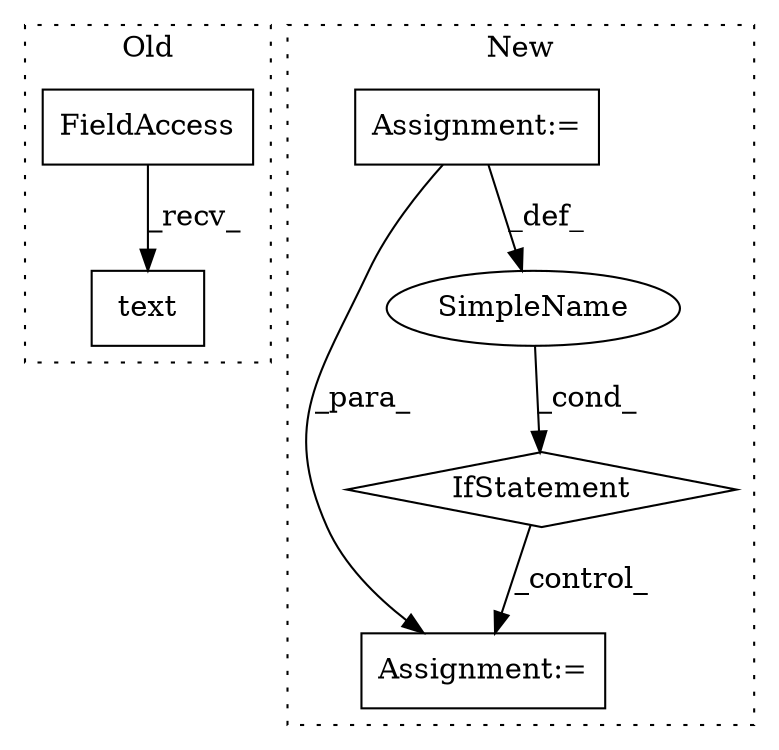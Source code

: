 digraph G {
subgraph cluster0 {
1 [label="text" a="32" s="1166,1188" l="5,1" shape="box"];
6 [label="FieldAccess" a="22" s="1164" l="1" shape="box"];
label = "Old";
style="dotted";
}
subgraph cluster1 {
2 [label="IfStatement" a="25" s="1023,1047" l="4,2" shape="diamond"];
3 [label="Assignment:=" a="7" s="1307" l="1" shape="box"];
4 [label="SimpleName" a="42" s="" l="" shape="ellipse"];
5 [label="Assignment:=" a="7" s="947" l="1" shape="box"];
label = "New";
style="dotted";
}
2 -> 3 [label="_control_"];
4 -> 2 [label="_cond_"];
5 -> 4 [label="_def_"];
5 -> 3 [label="_para_"];
6 -> 1 [label="_recv_"];
}